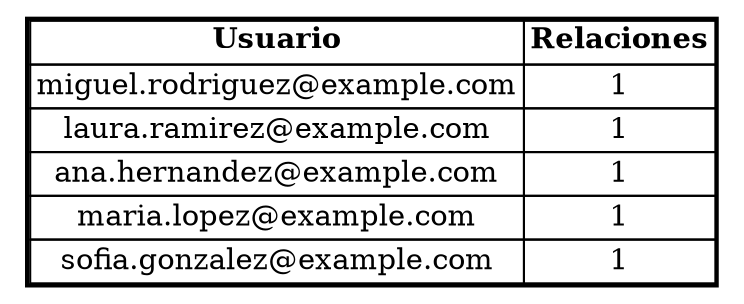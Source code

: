 digraph G {
node [shape=plaintext];
TOP5_USUARIOS [label=<
<table border='2' cellborder='1' cellspacing='0'>
<tr><td><b>Usuario</b></td><td><b>Relaciones</b></td></tr>
<tr><td>miguel.rodriguez@example.com</td><td>1</td></tr>
<tr><td>laura.ramirez@example.com</td><td>1</td></tr>
<tr><td>ana.hernandez@example.com</td><td>1</td></tr>
<tr><td>maria.lopez@example.com</td><td>1</td></tr>
<tr><td>sofia.gonzalez@example.com</td><td>1</td></tr>
</table>>];
}
